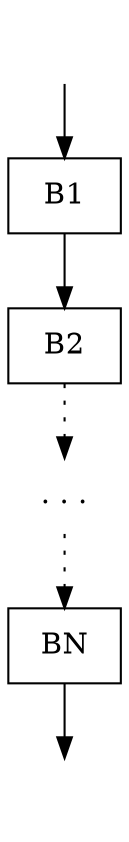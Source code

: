digraph G {
  node[shape=box];
    A [label="",color=white];
    C [label="",color=white];
    A->B1
    B1->B2 
    B3 [label=". . .", color=white];
    B2->B3 [style=dotted]
    B3->BN [style=dotted]
    BN->C
}